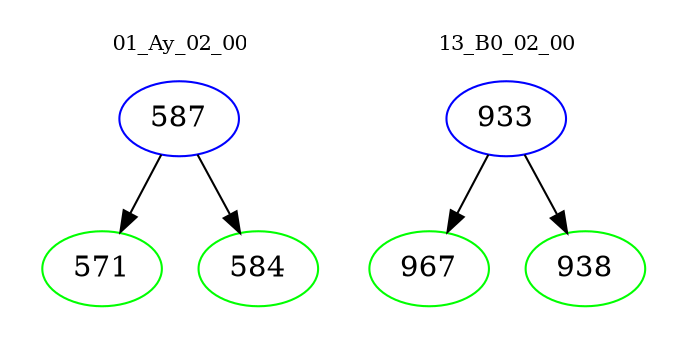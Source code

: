 digraph{
subgraph cluster_0 {
color = white
label = "01_Ay_02_00";
fontsize=10;
T0_587 [label="587", color="blue"]
T0_587 -> T0_571 [color="black"]
T0_571 [label="571", color="green"]
T0_587 -> T0_584 [color="black"]
T0_584 [label="584", color="green"]
}
subgraph cluster_1 {
color = white
label = "13_B0_02_00";
fontsize=10;
T1_933 [label="933", color="blue"]
T1_933 -> T1_967 [color="black"]
T1_967 [label="967", color="green"]
T1_933 -> T1_938 [color="black"]
T1_938 [label="938", color="green"]
}
}
